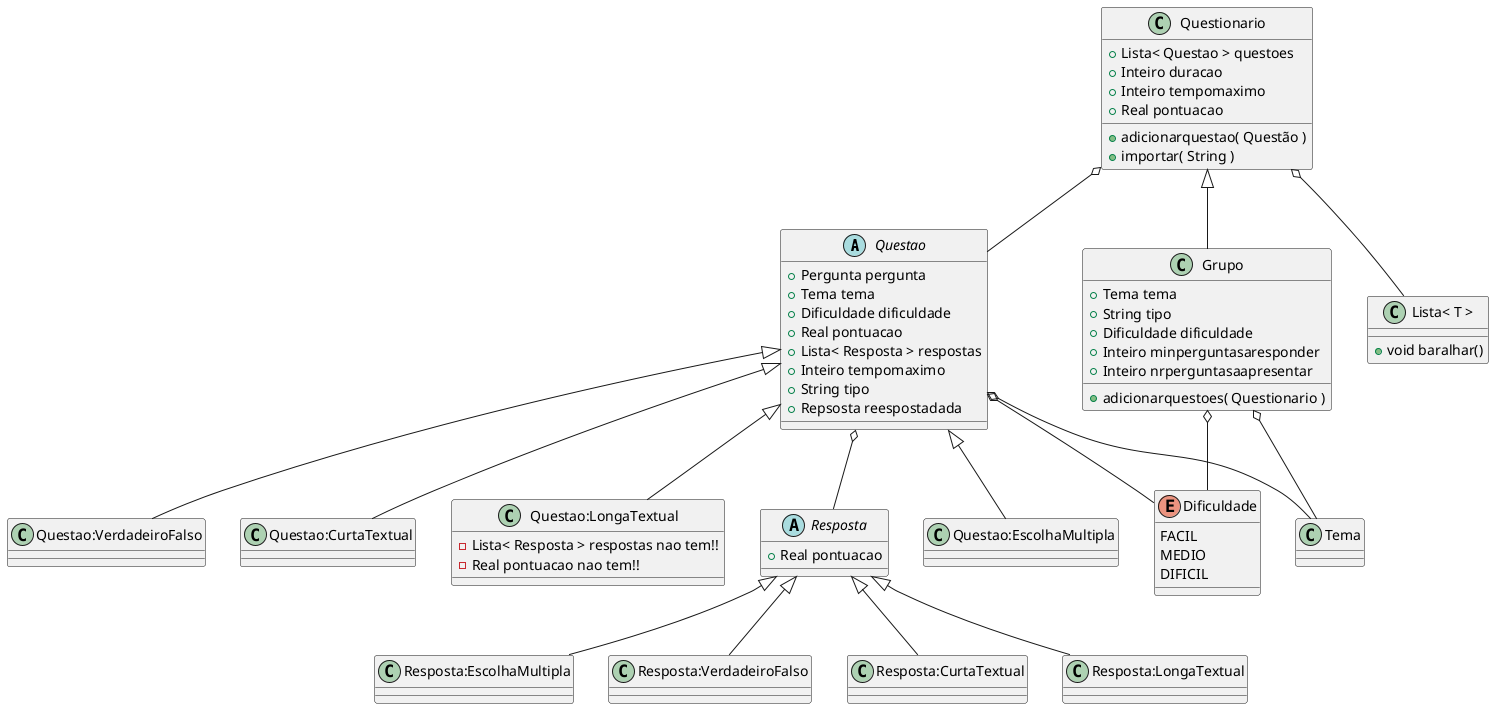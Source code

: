 @startuml Compilers project

abstract class Questao {
    + Pergunta pergunta
    + Tema tema
    + Dificuldade dificuldade
    + Real pontuacao
    + Lista< Resposta > respostas
    + Inteiro tempomaximo
    + String tipo
    + Repsosta reespostadada
}

class "Questao:EscolhaMultipla" {
}

class "Questao:VerdadeiroFalso" {
}

class "Questao:CurtaTextual" {
}

class "Questao:LongaTextual" {
    - Lista< Resposta > respostas nao tem!!
    -  Real pontuacao nao tem!!
}

Questao <|-- "Questao:EscolhaMultipla"
Questao <|-- "Questao:VerdadeiroFalso"
Questao <|-- "Questao:CurtaTextual"
Questao <|-- "Questao:LongaTextual"


abstract class Resposta {
    + Real pontuacao
}

class "Resposta:EscolhaMultipla" { }

class "Resposta:VerdadeiroFalso" { }

class "Resposta:CurtaTextual" { }

class "Resposta:LongaTextual" { }

Resposta <|-- "Resposta:EscolhaMultipla"
Resposta <|-- "Resposta:VerdadeiroFalso"
Resposta <|-- "Resposta:CurtaTextual"
Resposta <|-- "Resposta:LongaTextual"

class Questionario {
    + Lista< Questao > questoes
    + Inteiro duracao 
    + Inteiro tempomaximo 
    + Real pontuacao 

    + adicionarquestao( Questão )
    + importar( String )
}

class Grupo {
    + Tema tema
    + String tipo
    + Dificuldade dificuldade
    + Inteiro minperguntasaresponder
    + Inteiro nrperguntasaapresentar

    + adicionarquestoes( Questionario )
}

class "Lista< T >" {
    + void baralhar()
}

'''class outros {
'''    + apresentarMenu( Questionario )
'''    + apresentarMenu( Questionario, Inteiro )
'''    + apresentar( String )
'''    + guardarrespostas( Questionario, String )
'''    + str ( Inteiro )
'''    + str ( Real )
'''    + str ( Booleano )
'''
'''}

' -->>> se calhar nao faz sentido adicionar aqui'
 class Tema { }
 enum Dificuldade { 
    FACIL
    MEDIO
    DIFICIL
 }

 '''class String { }
 '''class Real { }
 '''class Inteiro { }
 '''class Boolean { }


Questao o-- Tema
Questao o-- Dificuldade

Grupo o-- Tema
Grupo o-- Dificuldade 

Questionario o-- "Lista< T >"

Questionario <|-- Grupo
Questionario o-- Questao
Questao o-- Resposta


@enduml